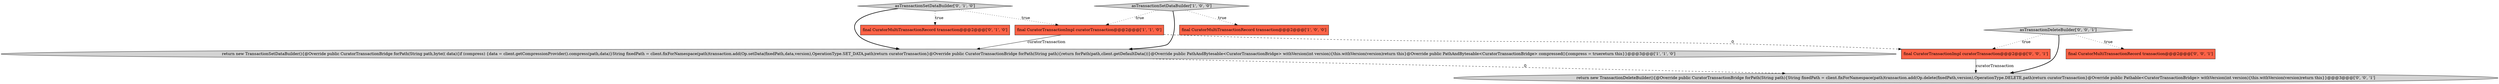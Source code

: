 digraph {
2 [style = filled, label = "return new TransactionSetDataBuilder(){@Override public CuratorTransactionBridge forPath(String path,byte(( data){if (compress) {data = client.getCompressionProvider().compress(path,data)}String fixedPath = client.fixForNamespace(path)transaction.add(Op.setData(fixedPath,data,version),OperationType.SET_DATA,path)return curatorTransaction}@Override public CuratorTransactionBridge forPath(String path){return forPath(path,client.getDefaultData())}@Override public PathAndBytesable<CuratorTransactionBridge> withVersion(int version){this.withVersion(version)return this}@Override public PathAndBytesable<CuratorTransactionBridge> compressed(){compress = truereturn this}}@@@3@@@['1', '1', '0']", fillcolor = lightgray, shape = ellipse image = "AAA0AAABBB1BBB"];
1 [style = filled, label = "final CuratorTransactionImpl curatorTransaction@@@2@@@['1', '1', '0']", fillcolor = tomato, shape = box image = "AAA0AAABBB1BBB"];
0 [style = filled, label = "final CuratorMultiTransactionRecord transaction@@@2@@@['1', '0', '0']", fillcolor = tomato, shape = box image = "AAA0AAABBB1BBB"];
7 [style = filled, label = "return new TransactionDeleteBuilder(){@Override public CuratorTransactionBridge forPath(String path){String fixedPath = client.fixForNamespace(path)transaction.add(Op.delete(fixedPath,version),OperationType.DELETE,path)return curatorTransaction}@Override public Pathable<CuratorTransactionBridge> withVersion(int version){this.withVersion(version)return this}}@@@3@@@['0', '0', '1']", fillcolor = lightgray, shape = ellipse image = "AAA0AAABBB3BBB"];
6 [style = filled, label = "final CuratorMultiTransactionRecord transaction@@@2@@@['0', '0', '1']", fillcolor = tomato, shape = box image = "AAA0AAABBB3BBB"];
5 [style = filled, label = "asTransactionSetDataBuilder['0', '1', '0']", fillcolor = lightgray, shape = diamond image = "AAA0AAABBB2BBB"];
8 [style = filled, label = "final CuratorTransactionImpl curatorTransaction@@@2@@@['0', '0', '1']", fillcolor = tomato, shape = box image = "AAA0AAABBB3BBB"];
9 [style = filled, label = "asTransactionDeleteBuilder['0', '0', '1']", fillcolor = lightgray, shape = diamond image = "AAA0AAABBB3BBB"];
3 [style = filled, label = "asTransactionSetDataBuilder['1', '0', '0']", fillcolor = lightgray, shape = diamond image = "AAA0AAABBB1BBB"];
4 [style = filled, label = "final CuratorMultiTransactionRecord transaction@@@2@@@['0', '1', '0']", fillcolor = tomato, shape = box image = "AAA0AAABBB2BBB"];
5->2 [style = bold, label=""];
2->7 [style = dashed, label="0"];
5->1 [style = dotted, label="true"];
9->8 [style = dotted, label="true"];
5->4 [style = dotted, label="true"];
1->8 [style = dashed, label="0"];
8->7 [style = solid, label="curatorTransaction"];
3->1 [style = dotted, label="true"];
9->6 [style = dotted, label="true"];
3->2 [style = bold, label=""];
1->2 [style = solid, label="curatorTransaction"];
3->0 [style = dotted, label="true"];
9->7 [style = bold, label=""];
}
